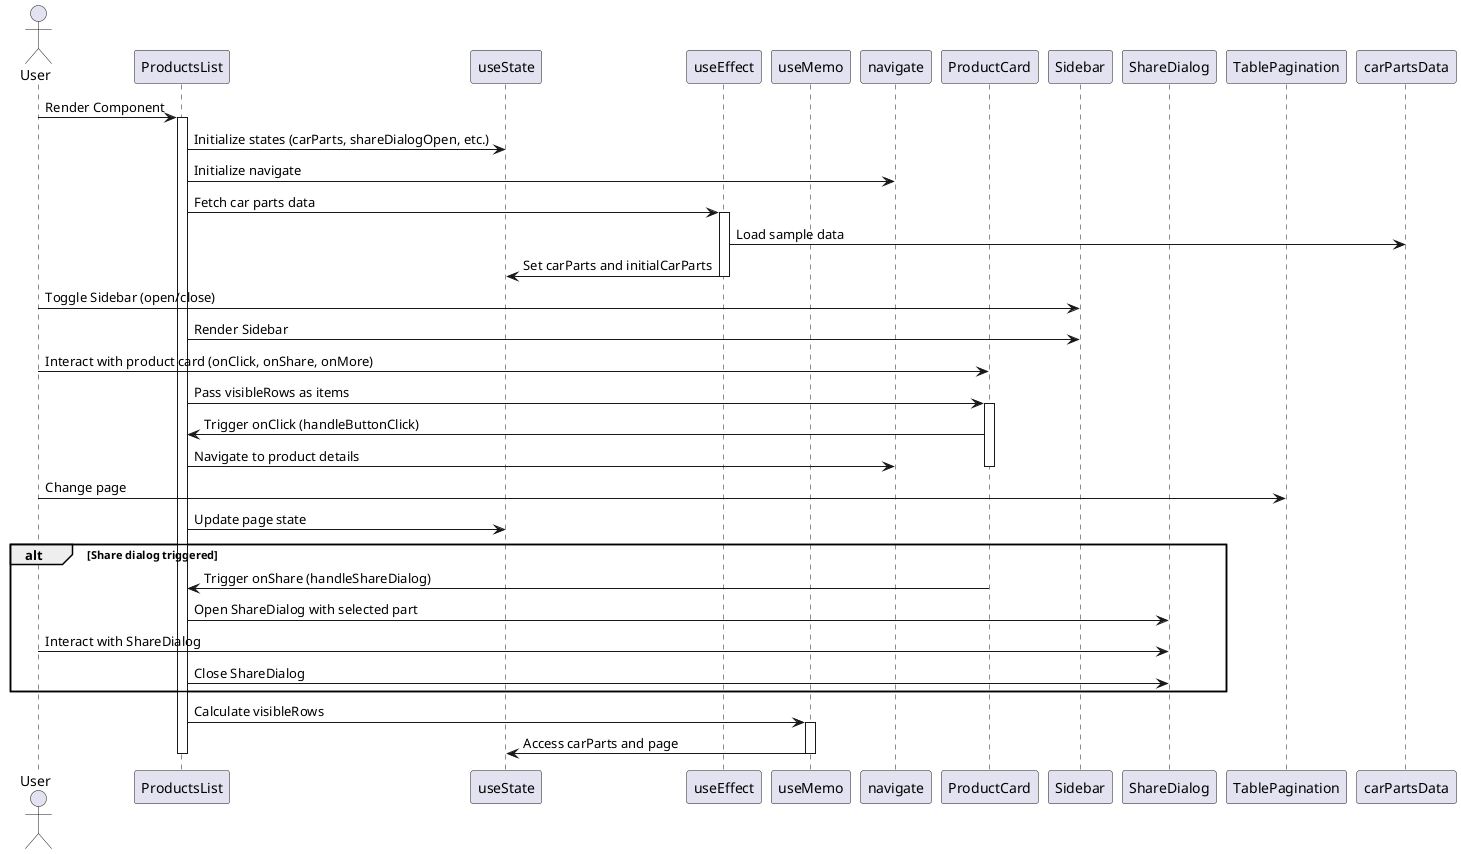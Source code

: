 @startuml
actor User
participant ProductsList
participant useState
participant useEffect
participant useMemo
participant navigate as useNavigate
participant ProductCard
participant Sidebar
participant ShareDialog
participant TablePagination

User -> ProductsList: Render Component
activate ProductsList

ProductsList -> useState: Initialize states (carParts, shareDialogOpen, etc.)
ProductsList -> useNavigate: Initialize navigate
ProductsList -> useEffect: Fetch car parts data
activate useEffect
useEffect -> carPartsData: Load sample data
useEffect -> useState: Set carParts and initialCarParts
deactivate useEffect

User -> Sidebar: Toggle Sidebar (open/close)
ProductsList -> Sidebar: Render Sidebar

User -> ProductCard: Interact with product card (onClick, onShare, onMore)
ProductsList -> ProductCard: Pass visibleRows as items
activate ProductCard
ProductCard -> ProductsList: Trigger onClick (handleButtonClick)
ProductsList -> useNavigate: Navigate to product details
deactivate ProductCard

User -> TablePagination: Change page
ProductsList -> useState: Update page state

alt Share dialog triggered
    ProductCard -> ProductsList: Trigger onShare (handleShareDialog)
    ProductsList -> ShareDialog: Open ShareDialog with selected part
    User -> ShareDialog: Interact with ShareDialog
    ProductsList -> ShareDialog: Close ShareDialog
end

ProductsList -> useMemo: Calculate visibleRows
activate useMemo
useMemo -> useState: Access carParts and page
deactivate useMemo

deactivate ProductsList
@enduml